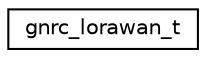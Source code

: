 digraph "Graphical Class Hierarchy"
{
 // LATEX_PDF_SIZE
  edge [fontname="Helvetica",fontsize="10",labelfontname="Helvetica",labelfontsize="10"];
  node [fontname="Helvetica",fontsize="10",shape=record];
  rankdir="LR";
  Node0 [label="gnrc_lorawan_t",height=0.2,width=0.4,color="black", fillcolor="white", style="filled",URL="$structgnrc__lorawan__t.html",tooltip="GNRC LoRaWAN mac descriptor."];
}
